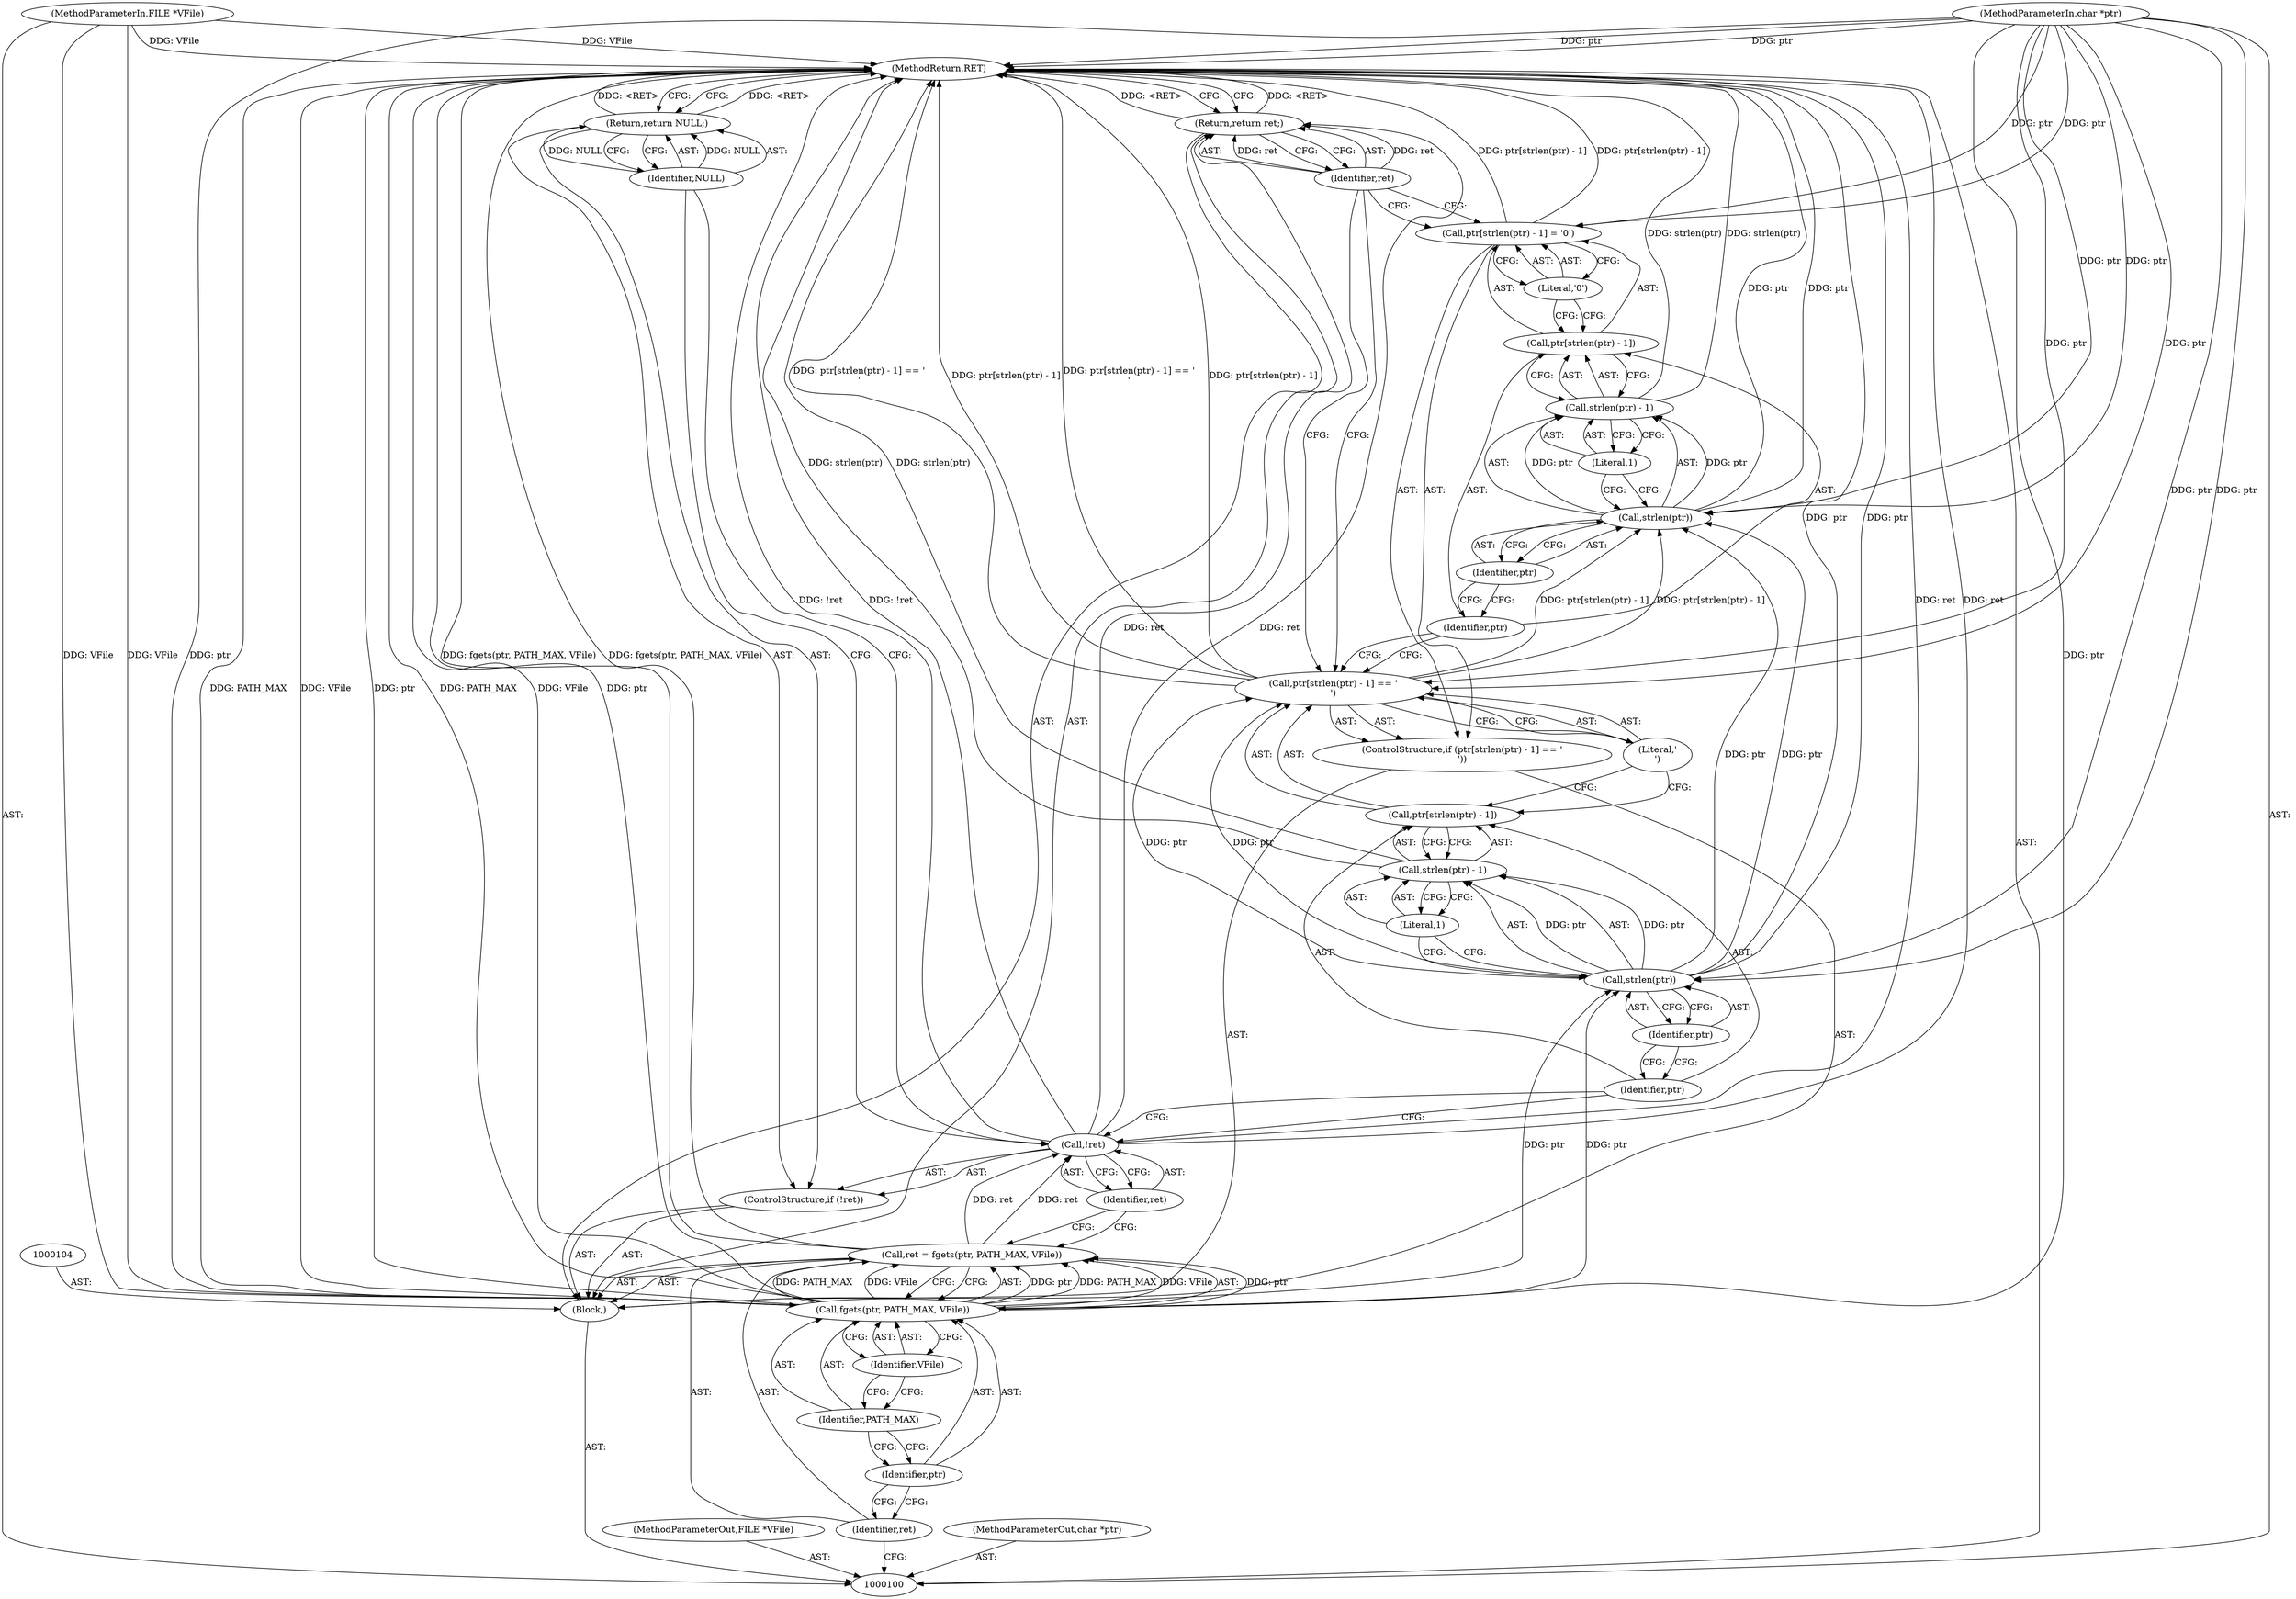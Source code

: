 digraph "1_tcpdump_9ba91381954ad325ea4fd26b9c65a8bd9a2a85b6" {
"1000135" [label="(MethodReturn,RET)"];
"1000101" [label="(MethodParameterIn,FILE *VFile)"];
"1000177" [label="(MethodParameterOut,FILE *VFile)"];
"1000102" [label="(MethodParameterIn,char *ptr)"];
"1000178" [label="(MethodParameterOut,char *ptr)"];
"1000130" [label="(Identifier,ptr)"];
"1000125" [label="(Call,ptr[strlen(ptr) - 1] = '\0')"];
"1000126" [label="(Call,ptr[strlen(ptr) - 1])"];
"1000127" [label="(Identifier,ptr)"];
"1000131" [label="(Literal,1)"];
"1000132" [label="(Literal,'\0')"];
"1000128" [label="(Call,strlen(ptr) - 1)"];
"1000129" [label="(Call,strlen(ptr))"];
"1000133" [label="(Return,return ret;)"];
"1000134" [label="(Identifier,ret)"];
"1000103" [label="(Block,)"];
"1000108" [label="(Identifier,ptr)"];
"1000109" [label="(Identifier,PATH_MAX)"];
"1000105" [label="(Call,ret = fgets(ptr, PATH_MAX, VFile))"];
"1000106" [label="(Identifier,ret)"];
"1000110" [label="(Identifier,VFile)"];
"1000107" [label="(Call,fgets(ptr, PATH_MAX, VFile))"];
"1000111" [label="(ControlStructure,if (!ret))"];
"1000112" [label="(Call,!ret)"];
"1000113" [label="(Identifier,ret)"];
"1000115" [label="(Identifier,NULL)"];
"1000114" [label="(Return,return NULL;)"];
"1000116" [label="(ControlStructure,if (ptr[strlen(ptr) - 1] == '\n'))"];
"1000122" [label="(Identifier,ptr)"];
"1000123" [label="(Literal,1)"];
"1000124" [label="(Literal,'\n')"];
"1000117" [label="(Call,ptr[strlen(ptr) - 1] == '\n')"];
"1000118" [label="(Call,ptr[strlen(ptr) - 1])"];
"1000119" [label="(Identifier,ptr)"];
"1000120" [label="(Call,strlen(ptr) - 1)"];
"1000121" [label="(Call,strlen(ptr))"];
"1000135" -> "1000100"  [label="AST: "];
"1000135" -> "1000114"  [label="CFG: "];
"1000135" -> "1000133"  [label="CFG: "];
"1000117" -> "1000135"  [label="DDG: ptr[strlen(ptr) - 1] == '\n'"];
"1000117" -> "1000135"  [label="DDG: ptr[strlen(ptr) - 1]"];
"1000107" -> "1000135"  [label="DDG: ptr"];
"1000107" -> "1000135"  [label="DDG: PATH_MAX"];
"1000107" -> "1000135"  [label="DDG: VFile"];
"1000105" -> "1000135"  [label="DDG: fgets(ptr, PATH_MAX, VFile)"];
"1000128" -> "1000135"  [label="DDG: strlen(ptr)"];
"1000120" -> "1000135"  [label="DDG: strlen(ptr)"];
"1000121" -> "1000135"  [label="DDG: ptr"];
"1000129" -> "1000135"  [label="DDG: ptr"];
"1000125" -> "1000135"  [label="DDG: ptr[strlen(ptr) - 1]"];
"1000102" -> "1000135"  [label="DDG: ptr"];
"1000112" -> "1000135"  [label="DDG: !ret"];
"1000112" -> "1000135"  [label="DDG: ret"];
"1000101" -> "1000135"  [label="DDG: VFile"];
"1000133" -> "1000135"  [label="DDG: <RET>"];
"1000114" -> "1000135"  [label="DDG: <RET>"];
"1000101" -> "1000100"  [label="AST: "];
"1000101" -> "1000135"  [label="DDG: VFile"];
"1000101" -> "1000107"  [label="DDG: VFile"];
"1000177" -> "1000100"  [label="AST: "];
"1000102" -> "1000100"  [label="AST: "];
"1000102" -> "1000135"  [label="DDG: ptr"];
"1000102" -> "1000107"  [label="DDG: ptr"];
"1000102" -> "1000117"  [label="DDG: ptr"];
"1000102" -> "1000121"  [label="DDG: ptr"];
"1000102" -> "1000125"  [label="DDG: ptr"];
"1000102" -> "1000129"  [label="DDG: ptr"];
"1000178" -> "1000100"  [label="AST: "];
"1000130" -> "1000129"  [label="AST: "];
"1000130" -> "1000127"  [label="CFG: "];
"1000129" -> "1000130"  [label="CFG: "];
"1000125" -> "1000116"  [label="AST: "];
"1000125" -> "1000132"  [label="CFG: "];
"1000126" -> "1000125"  [label="AST: "];
"1000132" -> "1000125"  [label="AST: "];
"1000134" -> "1000125"  [label="CFG: "];
"1000125" -> "1000135"  [label="DDG: ptr[strlen(ptr) - 1]"];
"1000102" -> "1000125"  [label="DDG: ptr"];
"1000126" -> "1000125"  [label="AST: "];
"1000126" -> "1000128"  [label="CFG: "];
"1000127" -> "1000126"  [label="AST: "];
"1000128" -> "1000126"  [label="AST: "];
"1000132" -> "1000126"  [label="CFG: "];
"1000127" -> "1000126"  [label="AST: "];
"1000127" -> "1000117"  [label="CFG: "];
"1000130" -> "1000127"  [label="CFG: "];
"1000131" -> "1000128"  [label="AST: "];
"1000131" -> "1000129"  [label="CFG: "];
"1000128" -> "1000131"  [label="CFG: "];
"1000132" -> "1000125"  [label="AST: "];
"1000132" -> "1000126"  [label="CFG: "];
"1000125" -> "1000132"  [label="CFG: "];
"1000128" -> "1000126"  [label="AST: "];
"1000128" -> "1000131"  [label="CFG: "];
"1000129" -> "1000128"  [label="AST: "];
"1000131" -> "1000128"  [label="AST: "];
"1000126" -> "1000128"  [label="CFG: "];
"1000128" -> "1000135"  [label="DDG: strlen(ptr)"];
"1000129" -> "1000128"  [label="DDG: ptr"];
"1000129" -> "1000128"  [label="AST: "];
"1000129" -> "1000130"  [label="CFG: "];
"1000130" -> "1000129"  [label="AST: "];
"1000131" -> "1000129"  [label="CFG: "];
"1000129" -> "1000135"  [label="DDG: ptr"];
"1000129" -> "1000128"  [label="DDG: ptr"];
"1000117" -> "1000129"  [label="DDG: ptr[strlen(ptr) - 1]"];
"1000121" -> "1000129"  [label="DDG: ptr"];
"1000102" -> "1000129"  [label="DDG: ptr"];
"1000133" -> "1000103"  [label="AST: "];
"1000133" -> "1000134"  [label="CFG: "];
"1000134" -> "1000133"  [label="AST: "];
"1000135" -> "1000133"  [label="CFG: "];
"1000133" -> "1000135"  [label="DDG: <RET>"];
"1000134" -> "1000133"  [label="DDG: ret"];
"1000112" -> "1000133"  [label="DDG: ret"];
"1000134" -> "1000133"  [label="AST: "];
"1000134" -> "1000125"  [label="CFG: "];
"1000134" -> "1000117"  [label="CFG: "];
"1000133" -> "1000134"  [label="CFG: "];
"1000134" -> "1000133"  [label="DDG: ret"];
"1000103" -> "1000100"  [label="AST: "];
"1000104" -> "1000103"  [label="AST: "];
"1000105" -> "1000103"  [label="AST: "];
"1000111" -> "1000103"  [label="AST: "];
"1000116" -> "1000103"  [label="AST: "];
"1000133" -> "1000103"  [label="AST: "];
"1000108" -> "1000107"  [label="AST: "];
"1000108" -> "1000106"  [label="CFG: "];
"1000109" -> "1000108"  [label="CFG: "];
"1000109" -> "1000107"  [label="AST: "];
"1000109" -> "1000108"  [label="CFG: "];
"1000110" -> "1000109"  [label="CFG: "];
"1000105" -> "1000103"  [label="AST: "];
"1000105" -> "1000107"  [label="CFG: "];
"1000106" -> "1000105"  [label="AST: "];
"1000107" -> "1000105"  [label="AST: "];
"1000113" -> "1000105"  [label="CFG: "];
"1000105" -> "1000135"  [label="DDG: fgets(ptr, PATH_MAX, VFile)"];
"1000107" -> "1000105"  [label="DDG: ptr"];
"1000107" -> "1000105"  [label="DDG: PATH_MAX"];
"1000107" -> "1000105"  [label="DDG: VFile"];
"1000105" -> "1000112"  [label="DDG: ret"];
"1000106" -> "1000105"  [label="AST: "];
"1000106" -> "1000100"  [label="CFG: "];
"1000108" -> "1000106"  [label="CFG: "];
"1000110" -> "1000107"  [label="AST: "];
"1000110" -> "1000109"  [label="CFG: "];
"1000107" -> "1000110"  [label="CFG: "];
"1000107" -> "1000105"  [label="AST: "];
"1000107" -> "1000110"  [label="CFG: "];
"1000108" -> "1000107"  [label="AST: "];
"1000109" -> "1000107"  [label="AST: "];
"1000110" -> "1000107"  [label="AST: "];
"1000105" -> "1000107"  [label="CFG: "];
"1000107" -> "1000135"  [label="DDG: ptr"];
"1000107" -> "1000135"  [label="DDG: PATH_MAX"];
"1000107" -> "1000135"  [label="DDG: VFile"];
"1000107" -> "1000105"  [label="DDG: ptr"];
"1000107" -> "1000105"  [label="DDG: PATH_MAX"];
"1000107" -> "1000105"  [label="DDG: VFile"];
"1000102" -> "1000107"  [label="DDG: ptr"];
"1000101" -> "1000107"  [label="DDG: VFile"];
"1000107" -> "1000121"  [label="DDG: ptr"];
"1000111" -> "1000103"  [label="AST: "];
"1000112" -> "1000111"  [label="AST: "];
"1000114" -> "1000111"  [label="AST: "];
"1000112" -> "1000111"  [label="AST: "];
"1000112" -> "1000113"  [label="CFG: "];
"1000113" -> "1000112"  [label="AST: "];
"1000115" -> "1000112"  [label="CFG: "];
"1000119" -> "1000112"  [label="CFG: "];
"1000112" -> "1000135"  [label="DDG: !ret"];
"1000112" -> "1000135"  [label="DDG: ret"];
"1000105" -> "1000112"  [label="DDG: ret"];
"1000112" -> "1000133"  [label="DDG: ret"];
"1000113" -> "1000112"  [label="AST: "];
"1000113" -> "1000105"  [label="CFG: "];
"1000112" -> "1000113"  [label="CFG: "];
"1000115" -> "1000114"  [label="AST: "];
"1000115" -> "1000112"  [label="CFG: "];
"1000114" -> "1000115"  [label="CFG: "];
"1000115" -> "1000114"  [label="DDG: NULL"];
"1000114" -> "1000111"  [label="AST: "];
"1000114" -> "1000115"  [label="CFG: "];
"1000115" -> "1000114"  [label="AST: "];
"1000135" -> "1000114"  [label="CFG: "];
"1000114" -> "1000135"  [label="DDG: <RET>"];
"1000115" -> "1000114"  [label="DDG: NULL"];
"1000116" -> "1000103"  [label="AST: "];
"1000117" -> "1000116"  [label="AST: "];
"1000125" -> "1000116"  [label="AST: "];
"1000122" -> "1000121"  [label="AST: "];
"1000122" -> "1000119"  [label="CFG: "];
"1000121" -> "1000122"  [label="CFG: "];
"1000123" -> "1000120"  [label="AST: "];
"1000123" -> "1000121"  [label="CFG: "];
"1000120" -> "1000123"  [label="CFG: "];
"1000124" -> "1000117"  [label="AST: "];
"1000124" -> "1000118"  [label="CFG: "];
"1000117" -> "1000124"  [label="CFG: "];
"1000117" -> "1000116"  [label="AST: "];
"1000117" -> "1000124"  [label="CFG: "];
"1000118" -> "1000117"  [label="AST: "];
"1000124" -> "1000117"  [label="AST: "];
"1000127" -> "1000117"  [label="CFG: "];
"1000134" -> "1000117"  [label="CFG: "];
"1000117" -> "1000135"  [label="DDG: ptr[strlen(ptr) - 1] == '\n'"];
"1000117" -> "1000135"  [label="DDG: ptr[strlen(ptr) - 1]"];
"1000121" -> "1000117"  [label="DDG: ptr"];
"1000102" -> "1000117"  [label="DDG: ptr"];
"1000117" -> "1000129"  [label="DDG: ptr[strlen(ptr) - 1]"];
"1000118" -> "1000117"  [label="AST: "];
"1000118" -> "1000120"  [label="CFG: "];
"1000119" -> "1000118"  [label="AST: "];
"1000120" -> "1000118"  [label="AST: "];
"1000124" -> "1000118"  [label="CFG: "];
"1000119" -> "1000118"  [label="AST: "];
"1000119" -> "1000112"  [label="CFG: "];
"1000122" -> "1000119"  [label="CFG: "];
"1000120" -> "1000118"  [label="AST: "];
"1000120" -> "1000123"  [label="CFG: "];
"1000121" -> "1000120"  [label="AST: "];
"1000123" -> "1000120"  [label="AST: "];
"1000118" -> "1000120"  [label="CFG: "];
"1000120" -> "1000135"  [label="DDG: strlen(ptr)"];
"1000121" -> "1000120"  [label="DDG: ptr"];
"1000121" -> "1000120"  [label="AST: "];
"1000121" -> "1000122"  [label="CFG: "];
"1000122" -> "1000121"  [label="AST: "];
"1000123" -> "1000121"  [label="CFG: "];
"1000121" -> "1000135"  [label="DDG: ptr"];
"1000121" -> "1000117"  [label="DDG: ptr"];
"1000121" -> "1000120"  [label="DDG: ptr"];
"1000107" -> "1000121"  [label="DDG: ptr"];
"1000102" -> "1000121"  [label="DDG: ptr"];
"1000121" -> "1000129"  [label="DDG: ptr"];
}
